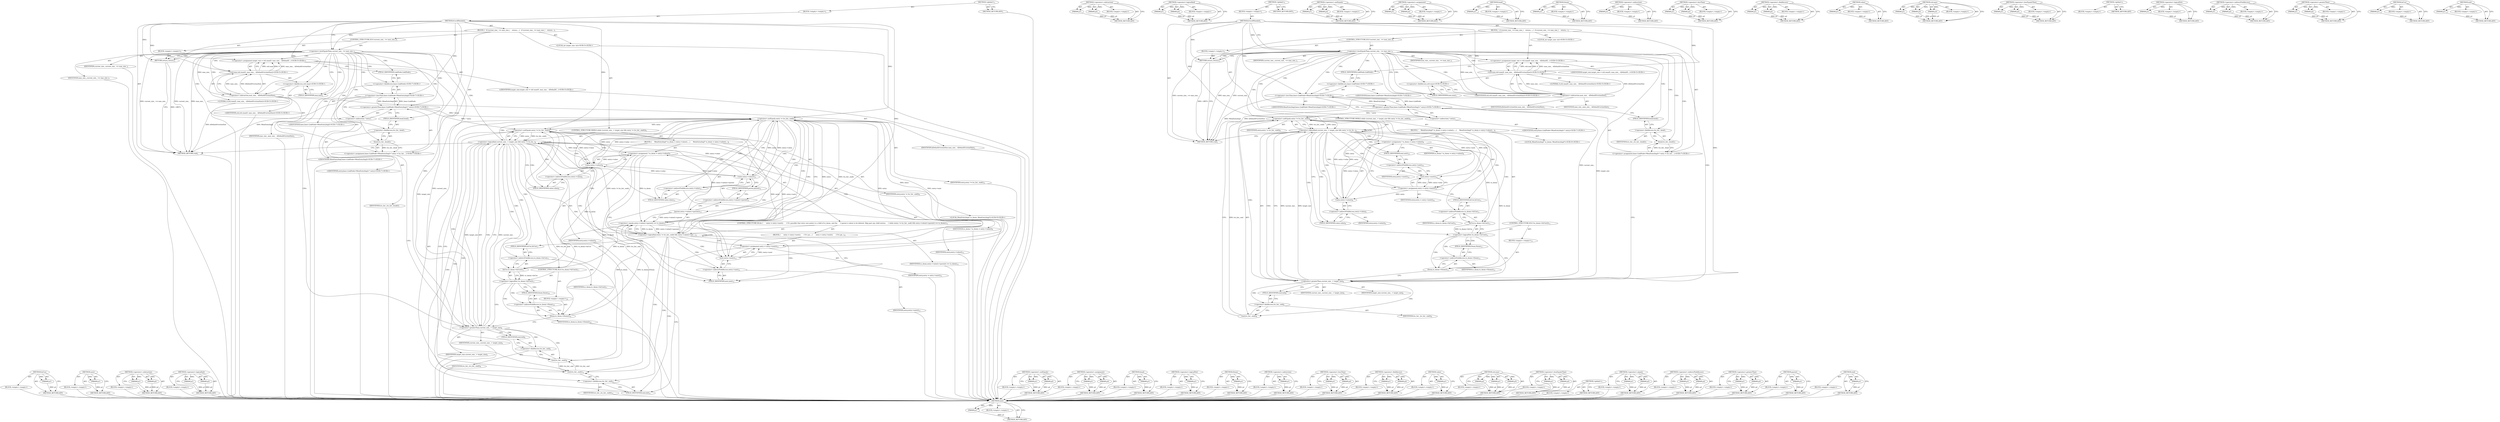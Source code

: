 digraph "end" {
vulnerable_162 [label=<(METHOD,next)>];
vulnerable_163 [label=<(PARAM,p1)>];
vulnerable_164 [label=<(BLOCK,&lt;empty&gt;,&lt;empty&gt;)>];
vulnerable_165 [label=<(METHOD_RETURN,ANY)>];
vulnerable_116 [label=<(METHOD,&lt;operator&gt;.subtraction)>];
vulnerable_117 [label=<(PARAM,p1)>];
vulnerable_118 [label=<(PARAM,p2)>];
vulnerable_119 [label=<(BLOCK,&lt;empty&gt;,&lt;empty&gt;)>];
vulnerable_120 [label=<(METHOD_RETURN,ANY)>];
vulnerable_139 [label=<(METHOD,&lt;operator&gt;.logicalAnd)>];
vulnerable_140 [label=<(PARAM,p1)>];
vulnerable_141 [label=<(PARAM,p2)>];
vulnerable_142 [label=<(BLOCK,&lt;empty&gt;,&lt;empty&gt;)>];
vulnerable_143 [label=<(METHOD_RETURN,ANY)>];
vulnerable_6 [label=<(METHOD,&lt;global&gt;)<SUB>1</SUB>>];
vulnerable_7 [label=<(BLOCK,&lt;empty&gt;,&lt;empty&gt;)<SUB>1</SUB>>];
vulnerable_8 [label=<(METHOD,EvictIfNeeded)<SUB>1</SUB>>];
vulnerable_9 [label=<(BLOCK,{
  if (current_size_ &lt;= max_size_)
    return;...,{
  if (current_size_ &lt;= max_size_)
    return;...)<SUB>1</SUB>>];
vulnerable_10 [label=<(CONTROL_STRUCTURE,IF,if (current_size_ &lt;= max_size_))<SUB>2</SUB>>];
vulnerable_11 [label=<(&lt;operator&gt;.lessEqualsThan,current_size_ &lt;= max_size_)<SUB>2</SUB>>];
vulnerable_12 [label=<(IDENTIFIER,current_size_,current_size_ &lt;= max_size_)<SUB>2</SUB>>];
vulnerable_13 [label=<(IDENTIFIER,max_size_,current_size_ &lt;= max_size_)<SUB>2</SUB>>];
vulnerable_14 [label=<(BLOCK,&lt;empty&gt;,&lt;empty&gt;)<SUB>3</SUB>>];
vulnerable_15 [label=<(RETURN,return;,return;)<SUB>3</SUB>>];
vulnerable_16 [label="<(LOCAL,int target_size: int)<SUB>5</SUB>>"];
vulnerable_17 [label="<(&lt;operator&gt;.assignment,target_size = std::max(0, max_size_ - kDefaultE...)<SUB>5</SUB>>"];
vulnerable_18 [label="<(IDENTIFIER,target_size,target_size = std::max(0, max_size_ - kDefaultE...)<SUB>5</SUB>>"];
vulnerable_19 [label="<(std.max,std::max(0, max_size_ - kDefaultEvictionSize))<SUB>5</SUB>>"];
vulnerable_20 [label="<(&lt;operator&gt;.fieldAccess,std::max)<SUB>5</SUB>>"];
vulnerable_21 [label="<(IDENTIFIER,std,std::max(0, max_size_ - kDefaultEvictionSize))<SUB>5</SUB>>"];
vulnerable_22 [label=<(FIELD_IDENTIFIER,max,max)<SUB>5</SUB>>];
vulnerable_23 [label="<(LITERAL,0,std::max(0, max_size_ - kDefaultEvictionSize))<SUB>5</SUB>>"];
vulnerable_24 [label=<(&lt;operator&gt;.subtraction,max_size_ - kDefaultEvictionSize)<SUB>5</SUB>>];
vulnerable_25 [label=<(IDENTIFIER,max_size_,max_size_ - kDefaultEvictionSize)<SUB>5</SUB>>];
vulnerable_26 [label=<(IDENTIFIER,kDefaultEvictionSize,max_size_ - kDefaultEvictionSize)<SUB>5</SUB>>];
vulnerable_27 [label="<(&lt;operator&gt;.assignment,base::LinkNode&lt;MemEntryImpl&gt;* entry = lru_list_...)<SUB>7</SUB>>"];
vulnerable_28 [label="<(&lt;operator&gt;.greaterThan,base::LinkNode&lt;MemEntryImpl&gt;* entry)<SUB>7</SUB>>"];
vulnerable_29 [label="<(&lt;operator&gt;.lessThan,base::LinkNode&lt;MemEntryImpl)<SUB>7</SUB>>"];
vulnerable_30 [label="<(&lt;operator&gt;.fieldAccess,base::LinkNode)<SUB>7</SUB>>"];
vulnerable_31 [label="<(IDENTIFIER,base,base::LinkNode&lt;MemEntryImpl)<SUB>7</SUB>>"];
vulnerable_32 [label=<(FIELD_IDENTIFIER,LinkNode,LinkNode)<SUB>7</SUB>>];
vulnerable_33 [label="<(IDENTIFIER,MemEntryImpl,base::LinkNode&lt;MemEntryImpl)<SUB>7</SUB>>"];
vulnerable_34 [label=<(&lt;operator&gt;.indirection,* entry)<SUB>7</SUB>>];
vulnerable_35 [label="<(IDENTIFIER,entry,base::LinkNode&lt;MemEntryImpl&gt;* entry)<SUB>7</SUB>>"];
vulnerable_36 [label=<(head,lru_list_.head())<SUB>7</SUB>>];
vulnerable_37 [label=<(&lt;operator&gt;.fieldAccess,lru_list_.head)<SUB>7</SUB>>];
vulnerable_38 [label=<(IDENTIFIER,lru_list_,lru_list_.head())<SUB>7</SUB>>];
vulnerable_39 [label=<(FIELD_IDENTIFIER,head,head)<SUB>7</SUB>>];
vulnerable_40 [label=<(CONTROL_STRUCTURE,WHILE,while (current_size_ &gt; target_size &amp;&amp; entry != lru_list_.end()))<SUB>8</SUB>>];
vulnerable_41 [label=<(&lt;operator&gt;.logicalAnd,current_size_ &gt; target_size &amp;&amp; entry != lru_lis...)<SUB>8</SUB>>];
vulnerable_42 [label=<(&lt;operator&gt;.greaterThan,current_size_ &gt; target_size)<SUB>8</SUB>>];
vulnerable_43 [label=<(IDENTIFIER,current_size_,current_size_ &gt; target_size)<SUB>8</SUB>>];
vulnerable_44 [label=<(IDENTIFIER,target_size,current_size_ &gt; target_size)<SUB>8</SUB>>];
vulnerable_45 [label=<(&lt;operator&gt;.notEquals,entry != lru_list_.end())<SUB>8</SUB>>];
vulnerable_46 [label=<(IDENTIFIER,entry,entry != lru_list_.end())<SUB>8</SUB>>];
vulnerable_47 [label=<(end,lru_list_.end())<SUB>8</SUB>>];
vulnerable_48 [label=<(&lt;operator&gt;.fieldAccess,lru_list_.end)<SUB>8</SUB>>];
vulnerable_49 [label=<(IDENTIFIER,lru_list_,lru_list_.end())<SUB>8</SUB>>];
vulnerable_50 [label=<(FIELD_IDENTIFIER,end,end)<SUB>8</SUB>>];
vulnerable_51 [label=<(BLOCK,{
     MemEntryImpl* to_doom = entry-&gt;value();
...,{
     MemEntryImpl* to_doom = entry-&gt;value();
...)<SUB>8</SUB>>];
vulnerable_52 [label="<(LOCAL,MemEntryImpl* to_doom: MemEntryImpl*)<SUB>9</SUB>>"];
vulnerable_53 [label=<(&lt;operator&gt;.assignment,* to_doom = entry-&gt;value())<SUB>9</SUB>>];
vulnerable_54 [label=<(IDENTIFIER,to_doom,* to_doom = entry-&gt;value())<SUB>9</SUB>>];
vulnerable_55 [label=<(value,entry-&gt;value())<SUB>9</SUB>>];
vulnerable_56 [label=<(&lt;operator&gt;.indirectFieldAccess,entry-&gt;value)<SUB>9</SUB>>];
vulnerable_57 [label=<(IDENTIFIER,entry,entry-&gt;value())<SUB>9</SUB>>];
vulnerable_58 [label=<(FIELD_IDENTIFIER,value,value)<SUB>9</SUB>>];
vulnerable_59 [label=<(&lt;operator&gt;.assignment,entry = entry-&gt;next())<SUB>10</SUB>>];
vulnerable_60 [label=<(IDENTIFIER,entry,entry = entry-&gt;next())<SUB>10</SUB>>];
vulnerable_61 [label=<(next,entry-&gt;next())<SUB>10</SUB>>];
vulnerable_62 [label=<(&lt;operator&gt;.indirectFieldAccess,entry-&gt;next)<SUB>10</SUB>>];
vulnerable_63 [label=<(IDENTIFIER,entry,entry-&gt;next())<SUB>10</SUB>>];
vulnerable_64 [label=<(FIELD_IDENTIFIER,next,next)<SUB>10</SUB>>];
vulnerable_65 [label=<(CONTROL_STRUCTURE,IF,if (!to_doom-&gt;InUse()))<SUB>11</SUB>>];
vulnerable_66 [label=<(&lt;operator&gt;.logicalNot,!to_doom-&gt;InUse())<SUB>11</SUB>>];
vulnerable_67 [label=<(InUse,to_doom-&gt;InUse())<SUB>11</SUB>>];
vulnerable_68 [label=<(&lt;operator&gt;.indirectFieldAccess,to_doom-&gt;InUse)<SUB>11</SUB>>];
vulnerable_69 [label=<(IDENTIFIER,to_doom,to_doom-&gt;InUse())<SUB>11</SUB>>];
vulnerable_70 [label=<(FIELD_IDENTIFIER,InUse,InUse)<SUB>11</SUB>>];
vulnerable_71 [label=<(BLOCK,&lt;empty&gt;,&lt;empty&gt;)<SUB>12</SUB>>];
vulnerable_72 [label=<(Doom,to_doom-&gt;Doom())<SUB>12</SUB>>];
vulnerable_73 [label=<(&lt;operator&gt;.indirectFieldAccess,to_doom-&gt;Doom)<SUB>12</SUB>>];
vulnerable_74 [label=<(IDENTIFIER,to_doom,to_doom-&gt;Doom())<SUB>12</SUB>>];
vulnerable_75 [label=<(FIELD_IDENTIFIER,Doom,Doom)<SUB>12</SUB>>];
vulnerable_76 [label=<(METHOD_RETURN,void)<SUB>1</SUB>>];
vulnerable_78 [label=<(METHOD_RETURN,ANY)<SUB>1</SUB>>];
vulnerable_144 [label=<(METHOD,&lt;operator&gt;.notEquals)>];
vulnerable_145 [label=<(PARAM,p1)>];
vulnerable_146 [label=<(PARAM,p2)>];
vulnerable_147 [label=<(BLOCK,&lt;empty&gt;,&lt;empty&gt;)>];
vulnerable_148 [label=<(METHOD_RETURN,ANY)>];
vulnerable_100 [label=<(METHOD,&lt;operator&gt;.assignment)>];
vulnerable_101 [label=<(PARAM,p1)>];
vulnerable_102 [label=<(PARAM,p2)>];
vulnerable_103 [label=<(BLOCK,&lt;empty&gt;,&lt;empty&gt;)>];
vulnerable_104 [label=<(METHOD_RETURN,ANY)>];
vulnerable_135 [label=<(METHOD,head)>];
vulnerable_136 [label=<(PARAM,p1)>];
vulnerable_137 [label=<(BLOCK,&lt;empty&gt;,&lt;empty&gt;)>];
vulnerable_138 [label=<(METHOD_RETURN,ANY)>];
vulnerable_174 [label=<(METHOD,Doom)>];
vulnerable_175 [label=<(PARAM,p1)>];
vulnerable_176 [label=<(BLOCK,&lt;empty&gt;,&lt;empty&gt;)>];
vulnerable_177 [label=<(METHOD_RETURN,ANY)>];
vulnerable_131 [label=<(METHOD,&lt;operator&gt;.indirection)>];
vulnerable_132 [label=<(PARAM,p1)>];
vulnerable_133 [label=<(BLOCK,&lt;empty&gt;,&lt;empty&gt;)>];
vulnerable_134 [label=<(METHOD_RETURN,ANY)>];
vulnerable_126 [label=<(METHOD,&lt;operator&gt;.lessThan)>];
vulnerable_127 [label=<(PARAM,p1)>];
vulnerable_128 [label=<(PARAM,p2)>];
vulnerable_129 [label=<(BLOCK,&lt;empty&gt;,&lt;empty&gt;)>];
vulnerable_130 [label=<(METHOD_RETURN,ANY)>];
vulnerable_111 [label=<(METHOD,&lt;operator&gt;.fieldAccess)>];
vulnerable_112 [label=<(PARAM,p1)>];
vulnerable_113 [label=<(PARAM,p2)>];
vulnerable_114 [label=<(BLOCK,&lt;empty&gt;,&lt;empty&gt;)>];
vulnerable_115 [label=<(METHOD_RETURN,ANY)>];
vulnerable_153 [label=<(METHOD,value)>];
vulnerable_154 [label=<(PARAM,p1)>];
vulnerable_155 [label=<(BLOCK,&lt;empty&gt;,&lt;empty&gt;)>];
vulnerable_156 [label=<(METHOD_RETURN,ANY)>];
vulnerable_105 [label=<(METHOD,std.max)>];
vulnerable_106 [label=<(PARAM,p1)>];
vulnerable_107 [label=<(PARAM,p2)>];
vulnerable_108 [label=<(PARAM,p3)>];
vulnerable_109 [label=<(BLOCK,&lt;empty&gt;,&lt;empty&gt;)>];
vulnerable_110 [label=<(METHOD_RETURN,ANY)>];
vulnerable_95 [label=<(METHOD,&lt;operator&gt;.lessEqualsThan)>];
vulnerable_96 [label=<(PARAM,p1)>];
vulnerable_97 [label=<(PARAM,p2)>];
vulnerable_98 [label=<(BLOCK,&lt;empty&gt;,&lt;empty&gt;)>];
vulnerable_99 [label=<(METHOD_RETURN,ANY)>];
vulnerable_89 [label=<(METHOD,&lt;global&gt;)<SUB>1</SUB>>];
vulnerable_90 [label=<(BLOCK,&lt;empty&gt;,&lt;empty&gt;)>];
vulnerable_91 [label=<(METHOD_RETURN,ANY)>];
vulnerable_166 [label=<(METHOD,&lt;operator&gt;.logicalNot)>];
vulnerable_167 [label=<(PARAM,p1)>];
vulnerable_168 [label=<(BLOCK,&lt;empty&gt;,&lt;empty&gt;)>];
vulnerable_169 [label=<(METHOD_RETURN,ANY)>];
vulnerable_157 [label=<(METHOD,&lt;operator&gt;.indirectFieldAccess)>];
vulnerable_158 [label=<(PARAM,p1)>];
vulnerable_159 [label=<(PARAM,p2)>];
vulnerable_160 [label=<(BLOCK,&lt;empty&gt;,&lt;empty&gt;)>];
vulnerable_161 [label=<(METHOD_RETURN,ANY)>];
vulnerable_121 [label=<(METHOD,&lt;operator&gt;.greaterThan)>];
vulnerable_122 [label=<(PARAM,p1)>];
vulnerable_123 [label=<(PARAM,p2)>];
vulnerable_124 [label=<(BLOCK,&lt;empty&gt;,&lt;empty&gt;)>];
vulnerable_125 [label=<(METHOD_RETURN,ANY)>];
vulnerable_170 [label=<(METHOD,InUse)>];
vulnerable_171 [label=<(PARAM,p1)>];
vulnerable_172 [label=<(BLOCK,&lt;empty&gt;,&lt;empty&gt;)>];
vulnerable_173 [label=<(METHOD_RETURN,ANY)>];
vulnerable_149 [label=<(METHOD,end)>];
vulnerable_150 [label=<(PARAM,p1)>];
vulnerable_151 [label=<(BLOCK,&lt;empty&gt;,&lt;empty&gt;)>];
vulnerable_152 [label=<(METHOD_RETURN,ANY)>];
fixed_197 [label=<(METHOD,InUse)>];
fixed_198 [label=<(PARAM,p1)>];
fixed_199 [label=<(BLOCK,&lt;empty&gt;,&lt;empty&gt;)>];
fixed_200 [label=<(METHOD_RETURN,ANY)>];
fixed_180 [label=<(METHOD,next)>];
fixed_181 [label=<(PARAM,p1)>];
fixed_182 [label=<(BLOCK,&lt;empty&gt;,&lt;empty&gt;)>];
fixed_183 [label=<(METHOD_RETURN,ANY)>];
fixed_134 [label=<(METHOD,&lt;operator&gt;.subtraction)>];
fixed_135 [label=<(PARAM,p1)>];
fixed_136 [label=<(PARAM,p2)>];
fixed_137 [label=<(BLOCK,&lt;empty&gt;,&lt;empty&gt;)>];
fixed_138 [label=<(METHOD_RETURN,ANY)>];
fixed_157 [label=<(METHOD,&lt;operator&gt;.logicalAnd)>];
fixed_158 [label=<(PARAM,p1)>];
fixed_159 [label=<(PARAM,p2)>];
fixed_160 [label=<(BLOCK,&lt;empty&gt;,&lt;empty&gt;)>];
fixed_161 [label=<(METHOD_RETURN,ANY)>];
fixed_6 [label=<(METHOD,&lt;global&gt;)<SUB>1</SUB>>];
fixed_7 [label=<(BLOCK,&lt;empty&gt;,&lt;empty&gt;)<SUB>1</SUB>>];
fixed_8 [label=<(METHOD,EvictIfNeeded)<SUB>1</SUB>>];
fixed_9 [label=<(BLOCK,{
  if (current_size_ &lt;= max_size_)
    return;...,{
  if (current_size_ &lt;= max_size_)
    return;...)<SUB>1</SUB>>];
fixed_10 [label=<(CONTROL_STRUCTURE,IF,if (current_size_ &lt;= max_size_))<SUB>2</SUB>>];
fixed_11 [label=<(&lt;operator&gt;.lessEqualsThan,current_size_ &lt;= max_size_)<SUB>2</SUB>>];
fixed_12 [label=<(IDENTIFIER,current_size_,current_size_ &lt;= max_size_)<SUB>2</SUB>>];
fixed_13 [label=<(IDENTIFIER,max_size_,current_size_ &lt;= max_size_)<SUB>2</SUB>>];
fixed_14 [label=<(BLOCK,&lt;empty&gt;,&lt;empty&gt;)<SUB>3</SUB>>];
fixed_15 [label=<(RETURN,return;,return;)<SUB>3</SUB>>];
fixed_16 [label="<(LOCAL,int target_size: int)<SUB>5</SUB>>"];
fixed_17 [label="<(&lt;operator&gt;.assignment,target_size = std::max(0, max_size_ - kDefaultE...)<SUB>5</SUB>>"];
fixed_18 [label="<(IDENTIFIER,target_size,target_size = std::max(0, max_size_ - kDefaultE...)<SUB>5</SUB>>"];
fixed_19 [label="<(std.max,std::max(0, max_size_ - kDefaultEvictionSize))<SUB>5</SUB>>"];
fixed_20 [label="<(&lt;operator&gt;.fieldAccess,std::max)<SUB>5</SUB>>"];
fixed_21 [label="<(IDENTIFIER,std,std::max(0, max_size_ - kDefaultEvictionSize))<SUB>5</SUB>>"];
fixed_22 [label=<(FIELD_IDENTIFIER,max,max)<SUB>5</SUB>>];
fixed_23 [label="<(LITERAL,0,std::max(0, max_size_ - kDefaultEvictionSize))<SUB>5</SUB>>"];
fixed_24 [label=<(&lt;operator&gt;.subtraction,max_size_ - kDefaultEvictionSize)<SUB>5</SUB>>];
fixed_25 [label=<(IDENTIFIER,max_size_,max_size_ - kDefaultEvictionSize)<SUB>5</SUB>>];
fixed_26 [label=<(IDENTIFIER,kDefaultEvictionSize,max_size_ - kDefaultEvictionSize)<SUB>5</SUB>>];
fixed_27 [label="<(&lt;operator&gt;.assignment,base::LinkNode&lt;MemEntryImpl&gt;* entry = lru_list_...)<SUB>7</SUB>>"];
fixed_28 [label="<(&lt;operator&gt;.greaterThan,base::LinkNode&lt;MemEntryImpl&gt;* entry)<SUB>7</SUB>>"];
fixed_29 [label="<(&lt;operator&gt;.lessThan,base::LinkNode&lt;MemEntryImpl)<SUB>7</SUB>>"];
fixed_30 [label="<(&lt;operator&gt;.fieldAccess,base::LinkNode)<SUB>7</SUB>>"];
fixed_31 [label="<(IDENTIFIER,base,base::LinkNode&lt;MemEntryImpl)<SUB>7</SUB>>"];
fixed_32 [label=<(FIELD_IDENTIFIER,LinkNode,LinkNode)<SUB>7</SUB>>];
fixed_33 [label="<(IDENTIFIER,MemEntryImpl,base::LinkNode&lt;MemEntryImpl)<SUB>7</SUB>>"];
fixed_34 [label=<(&lt;operator&gt;.indirection,* entry)<SUB>7</SUB>>];
fixed_35 [label="<(IDENTIFIER,entry,base::LinkNode&lt;MemEntryImpl&gt;* entry)<SUB>7</SUB>>"];
fixed_36 [label=<(head,lru_list_.head())<SUB>7</SUB>>];
fixed_37 [label=<(&lt;operator&gt;.fieldAccess,lru_list_.head)<SUB>7</SUB>>];
fixed_38 [label=<(IDENTIFIER,lru_list_,lru_list_.head())<SUB>7</SUB>>];
fixed_39 [label=<(FIELD_IDENTIFIER,head,head)<SUB>7</SUB>>];
fixed_40 [label=<(CONTROL_STRUCTURE,WHILE,while (current_size_ &gt; target_size &amp;&amp; entry != lru_list_.end()))<SUB>8</SUB>>];
fixed_41 [label=<(&lt;operator&gt;.logicalAnd,current_size_ &gt; target_size &amp;&amp; entry != lru_lis...)<SUB>8</SUB>>];
fixed_42 [label=<(&lt;operator&gt;.greaterThan,current_size_ &gt; target_size)<SUB>8</SUB>>];
fixed_43 [label=<(IDENTIFIER,current_size_,current_size_ &gt; target_size)<SUB>8</SUB>>];
fixed_44 [label=<(IDENTIFIER,target_size,current_size_ &gt; target_size)<SUB>8</SUB>>];
fixed_45 [label=<(&lt;operator&gt;.notEquals,entry != lru_list_.end())<SUB>8</SUB>>];
fixed_46 [label=<(IDENTIFIER,entry,entry != lru_list_.end())<SUB>8</SUB>>];
fixed_47 [label=<(end,lru_list_.end())<SUB>8</SUB>>];
fixed_48 [label=<(&lt;operator&gt;.fieldAccess,lru_list_.end)<SUB>8</SUB>>];
fixed_49 [label=<(IDENTIFIER,lru_list_,lru_list_.end())<SUB>8</SUB>>];
fixed_50 [label=<(FIELD_IDENTIFIER,end,end)<SUB>8</SUB>>];
fixed_51 [label=<(BLOCK,{
     MemEntryImpl* to_doom = entry-&gt;value();
...,{
     MemEntryImpl* to_doom = entry-&gt;value();
...)<SUB>8</SUB>>];
fixed_52 [label="<(LOCAL,MemEntryImpl* to_doom: MemEntryImpl*)<SUB>9</SUB>>"];
fixed_53 [label=<(&lt;operator&gt;.assignment,* to_doom = entry-&gt;value())<SUB>9</SUB>>];
fixed_54 [label=<(IDENTIFIER,to_doom,* to_doom = entry-&gt;value())<SUB>9</SUB>>];
fixed_55 [label=<(value,entry-&gt;value())<SUB>9</SUB>>];
fixed_56 [label=<(&lt;operator&gt;.indirectFieldAccess,entry-&gt;value)<SUB>9</SUB>>];
fixed_57 [label=<(IDENTIFIER,entry,entry-&gt;value())<SUB>9</SUB>>];
fixed_58 [label=<(FIELD_IDENTIFIER,value,value)<SUB>9</SUB>>];
fixed_59 [label=<(CONTROL_STRUCTURE,DO,do {
      entry = entry-&gt;next();
      // It's possible that entry now points to a child of to_doom, and the
      // parent is about to be deleted. Skip past any child entries.
    } while (entry != lru_list_.end() &amp;&amp; entry-&gt;value()-&gt;parent() == to_doom);)<SUB>11</SUB>>];
fixed_60 [label=<(BLOCK,{
      entry = entry-&gt;next();
      // It's po...,{
      entry = entry-&gt;next();
      // It's po...)<SUB>11</SUB>>];
fixed_61 [label=<(&lt;operator&gt;.assignment,entry = entry-&gt;next())<SUB>12</SUB>>];
fixed_62 [label=<(IDENTIFIER,entry,entry = entry-&gt;next())<SUB>12</SUB>>];
fixed_63 [label=<(next,entry-&gt;next())<SUB>12</SUB>>];
fixed_64 [label=<(&lt;operator&gt;.indirectFieldAccess,entry-&gt;next)<SUB>12</SUB>>];
fixed_65 [label=<(IDENTIFIER,entry,entry-&gt;next())<SUB>12</SUB>>];
fixed_66 [label=<(FIELD_IDENTIFIER,next,next)<SUB>12</SUB>>];
fixed_67 [label=<(&lt;operator&gt;.logicalAnd,entry != lru_list_.end() &amp;&amp; entry-&gt;value()-&gt;par...)<SUB>15</SUB>>];
fixed_68 [label=<(&lt;operator&gt;.notEquals,entry != lru_list_.end())<SUB>15</SUB>>];
fixed_69 [label=<(IDENTIFIER,entry,entry != lru_list_.end())<SUB>15</SUB>>];
fixed_70 [label=<(end,lru_list_.end())<SUB>15</SUB>>];
fixed_71 [label=<(&lt;operator&gt;.fieldAccess,lru_list_.end)<SUB>15</SUB>>];
fixed_72 [label=<(IDENTIFIER,lru_list_,lru_list_.end())<SUB>15</SUB>>];
fixed_73 [label=<(FIELD_IDENTIFIER,end,end)<SUB>15</SUB>>];
fixed_74 [label=<(&lt;operator&gt;.equals,entry-&gt;value()-&gt;parent() == to_doom)<SUB>15</SUB>>];
fixed_75 [label=<(parent,entry-&gt;value()-&gt;parent())<SUB>15</SUB>>];
fixed_76 [label=<(&lt;operator&gt;.indirectFieldAccess,entry-&gt;value()-&gt;parent)<SUB>15</SUB>>];
fixed_77 [label=<(value,entry-&gt;value())<SUB>15</SUB>>];
fixed_78 [label=<(&lt;operator&gt;.indirectFieldAccess,entry-&gt;value)<SUB>15</SUB>>];
fixed_79 [label=<(IDENTIFIER,entry,entry-&gt;value())<SUB>15</SUB>>];
fixed_80 [label=<(FIELD_IDENTIFIER,value,value)<SUB>15</SUB>>];
fixed_81 [label=<(FIELD_IDENTIFIER,parent,parent)<SUB>15</SUB>>];
fixed_82 [label=<(IDENTIFIER,to_doom,entry-&gt;value()-&gt;parent() == to_doom)<SUB>15</SUB>>];
fixed_83 [label=<(CONTROL_STRUCTURE,IF,if (!to_doom-&gt;InUse()))<SUB>17</SUB>>];
fixed_84 [label=<(&lt;operator&gt;.logicalNot,!to_doom-&gt;InUse())<SUB>17</SUB>>];
fixed_85 [label=<(InUse,to_doom-&gt;InUse())<SUB>17</SUB>>];
fixed_86 [label=<(&lt;operator&gt;.indirectFieldAccess,to_doom-&gt;InUse)<SUB>17</SUB>>];
fixed_87 [label=<(IDENTIFIER,to_doom,to_doom-&gt;InUse())<SUB>17</SUB>>];
fixed_88 [label=<(FIELD_IDENTIFIER,InUse,InUse)<SUB>17</SUB>>];
fixed_89 [label=<(BLOCK,&lt;empty&gt;,&lt;empty&gt;)<SUB>18</SUB>>];
fixed_90 [label=<(Doom,to_doom-&gt;Doom())<SUB>18</SUB>>];
fixed_91 [label=<(&lt;operator&gt;.indirectFieldAccess,to_doom-&gt;Doom)<SUB>18</SUB>>];
fixed_92 [label=<(IDENTIFIER,to_doom,to_doom-&gt;Doom())<SUB>18</SUB>>];
fixed_93 [label=<(FIELD_IDENTIFIER,Doom,Doom)<SUB>18</SUB>>];
fixed_94 [label=<(METHOD_RETURN,void)<SUB>1</SUB>>];
fixed_96 [label=<(METHOD_RETURN,ANY)<SUB>1</SUB>>];
fixed_162 [label=<(METHOD,&lt;operator&gt;.notEquals)>];
fixed_163 [label=<(PARAM,p1)>];
fixed_164 [label=<(PARAM,p2)>];
fixed_165 [label=<(BLOCK,&lt;empty&gt;,&lt;empty&gt;)>];
fixed_166 [label=<(METHOD_RETURN,ANY)>];
fixed_118 [label=<(METHOD,&lt;operator&gt;.assignment)>];
fixed_119 [label=<(PARAM,p1)>];
fixed_120 [label=<(PARAM,p2)>];
fixed_121 [label=<(BLOCK,&lt;empty&gt;,&lt;empty&gt;)>];
fixed_122 [label=<(METHOD_RETURN,ANY)>];
fixed_153 [label=<(METHOD,head)>];
fixed_154 [label=<(PARAM,p1)>];
fixed_155 [label=<(BLOCK,&lt;empty&gt;,&lt;empty&gt;)>];
fixed_156 [label=<(METHOD_RETURN,ANY)>];
fixed_193 [label=<(METHOD,&lt;operator&gt;.logicalNot)>];
fixed_194 [label=<(PARAM,p1)>];
fixed_195 [label=<(BLOCK,&lt;empty&gt;,&lt;empty&gt;)>];
fixed_196 [label=<(METHOD_RETURN,ANY)>];
fixed_201 [label=<(METHOD,Doom)>];
fixed_202 [label=<(PARAM,p1)>];
fixed_203 [label=<(BLOCK,&lt;empty&gt;,&lt;empty&gt;)>];
fixed_204 [label=<(METHOD_RETURN,ANY)>];
fixed_149 [label=<(METHOD,&lt;operator&gt;.indirection)>];
fixed_150 [label=<(PARAM,p1)>];
fixed_151 [label=<(BLOCK,&lt;empty&gt;,&lt;empty&gt;)>];
fixed_152 [label=<(METHOD_RETURN,ANY)>];
fixed_144 [label=<(METHOD,&lt;operator&gt;.lessThan)>];
fixed_145 [label=<(PARAM,p1)>];
fixed_146 [label=<(PARAM,p2)>];
fixed_147 [label=<(BLOCK,&lt;empty&gt;,&lt;empty&gt;)>];
fixed_148 [label=<(METHOD_RETURN,ANY)>];
fixed_129 [label=<(METHOD,&lt;operator&gt;.fieldAccess)>];
fixed_130 [label=<(PARAM,p1)>];
fixed_131 [label=<(PARAM,p2)>];
fixed_132 [label=<(BLOCK,&lt;empty&gt;,&lt;empty&gt;)>];
fixed_133 [label=<(METHOD_RETURN,ANY)>];
fixed_171 [label=<(METHOD,value)>];
fixed_172 [label=<(PARAM,p1)>];
fixed_173 [label=<(BLOCK,&lt;empty&gt;,&lt;empty&gt;)>];
fixed_174 [label=<(METHOD_RETURN,ANY)>];
fixed_123 [label=<(METHOD,std.max)>];
fixed_124 [label=<(PARAM,p1)>];
fixed_125 [label=<(PARAM,p2)>];
fixed_126 [label=<(PARAM,p3)>];
fixed_127 [label=<(BLOCK,&lt;empty&gt;,&lt;empty&gt;)>];
fixed_128 [label=<(METHOD_RETURN,ANY)>];
fixed_113 [label=<(METHOD,&lt;operator&gt;.lessEqualsThan)>];
fixed_114 [label=<(PARAM,p1)>];
fixed_115 [label=<(PARAM,p2)>];
fixed_116 [label=<(BLOCK,&lt;empty&gt;,&lt;empty&gt;)>];
fixed_117 [label=<(METHOD_RETURN,ANY)>];
fixed_107 [label=<(METHOD,&lt;global&gt;)<SUB>1</SUB>>];
fixed_108 [label=<(BLOCK,&lt;empty&gt;,&lt;empty&gt;)>];
fixed_109 [label=<(METHOD_RETURN,ANY)>];
fixed_184 [label=<(METHOD,&lt;operator&gt;.equals)>];
fixed_185 [label=<(PARAM,p1)>];
fixed_186 [label=<(PARAM,p2)>];
fixed_187 [label=<(BLOCK,&lt;empty&gt;,&lt;empty&gt;)>];
fixed_188 [label=<(METHOD_RETURN,ANY)>];
fixed_175 [label=<(METHOD,&lt;operator&gt;.indirectFieldAccess)>];
fixed_176 [label=<(PARAM,p1)>];
fixed_177 [label=<(PARAM,p2)>];
fixed_178 [label=<(BLOCK,&lt;empty&gt;,&lt;empty&gt;)>];
fixed_179 [label=<(METHOD_RETURN,ANY)>];
fixed_139 [label=<(METHOD,&lt;operator&gt;.greaterThan)>];
fixed_140 [label=<(PARAM,p1)>];
fixed_141 [label=<(PARAM,p2)>];
fixed_142 [label=<(BLOCK,&lt;empty&gt;,&lt;empty&gt;)>];
fixed_143 [label=<(METHOD_RETURN,ANY)>];
fixed_189 [label=<(METHOD,parent)>];
fixed_190 [label=<(PARAM,p1)>];
fixed_191 [label=<(BLOCK,&lt;empty&gt;,&lt;empty&gt;)>];
fixed_192 [label=<(METHOD_RETURN,ANY)>];
fixed_167 [label=<(METHOD,end)>];
fixed_168 [label=<(PARAM,p1)>];
fixed_169 [label=<(BLOCK,&lt;empty&gt;,&lt;empty&gt;)>];
fixed_170 [label=<(METHOD_RETURN,ANY)>];
vulnerable_162 -> vulnerable_163  [key=0, label="AST: "];
vulnerable_162 -> vulnerable_163  [key=1, label="DDG: "];
vulnerable_162 -> vulnerable_164  [key=0, label="AST: "];
vulnerable_162 -> vulnerable_165  [key=0, label="AST: "];
vulnerable_162 -> vulnerable_165  [key=1, label="CFG: "];
vulnerable_163 -> vulnerable_165  [key=0, label="DDG: p1"];
vulnerable_116 -> vulnerable_117  [key=0, label="AST: "];
vulnerable_116 -> vulnerable_117  [key=1, label="DDG: "];
vulnerable_116 -> vulnerable_119  [key=0, label="AST: "];
vulnerable_116 -> vulnerable_118  [key=0, label="AST: "];
vulnerable_116 -> vulnerable_118  [key=1, label="DDG: "];
vulnerable_116 -> vulnerable_120  [key=0, label="AST: "];
vulnerable_116 -> vulnerable_120  [key=1, label="CFG: "];
vulnerable_117 -> vulnerable_120  [key=0, label="DDG: p1"];
vulnerable_118 -> vulnerable_120  [key=0, label="DDG: p2"];
vulnerable_139 -> vulnerable_140  [key=0, label="AST: "];
vulnerable_139 -> vulnerable_140  [key=1, label="DDG: "];
vulnerable_139 -> vulnerable_142  [key=0, label="AST: "];
vulnerable_139 -> vulnerable_141  [key=0, label="AST: "];
vulnerable_139 -> vulnerable_141  [key=1, label="DDG: "];
vulnerable_139 -> vulnerable_143  [key=0, label="AST: "];
vulnerable_139 -> vulnerable_143  [key=1, label="CFG: "];
vulnerable_140 -> vulnerable_143  [key=0, label="DDG: p1"];
vulnerable_141 -> vulnerable_143  [key=0, label="DDG: p2"];
vulnerable_6 -> vulnerable_7  [key=0, label="AST: "];
vulnerable_6 -> vulnerable_78  [key=0, label="AST: "];
vulnerable_6 -> vulnerable_78  [key=1, label="CFG: "];
vulnerable_7 -> vulnerable_8  [key=0, label="AST: "];
vulnerable_8 -> vulnerable_9  [key=0, label="AST: "];
vulnerable_8 -> vulnerable_76  [key=0, label="AST: "];
vulnerable_8 -> vulnerable_11  [key=0, label="CFG: "];
vulnerable_8 -> vulnerable_11  [key=1, label="DDG: "];
vulnerable_8 -> vulnerable_15  [key=0, label="DDG: "];
vulnerable_8 -> vulnerable_19  [key=0, label="DDG: "];
vulnerable_8 -> vulnerable_24  [key=0, label="DDG: "];
vulnerable_8 -> vulnerable_29  [key=0, label="DDG: "];
vulnerable_8 -> vulnerable_42  [key=0, label="DDG: "];
vulnerable_8 -> vulnerable_45  [key=0, label="DDG: "];
vulnerable_9 -> vulnerable_10  [key=0, label="AST: "];
vulnerable_9 -> vulnerable_16  [key=0, label="AST: "];
vulnerable_9 -> vulnerable_17  [key=0, label="AST: "];
vulnerable_9 -> vulnerable_27  [key=0, label="AST: "];
vulnerable_9 -> vulnerable_40  [key=0, label="AST: "];
vulnerable_10 -> vulnerable_11  [key=0, label="AST: "];
vulnerable_10 -> vulnerable_14  [key=0, label="AST: "];
vulnerable_11 -> vulnerable_12  [key=0, label="AST: "];
vulnerable_11 -> vulnerable_13  [key=0, label="AST: "];
vulnerable_11 -> vulnerable_15  [key=0, label="CFG: "];
vulnerable_11 -> vulnerable_15  [key=1, label="CDG: "];
vulnerable_11 -> vulnerable_22  [key=0, label="CFG: "];
vulnerable_11 -> vulnerable_22  [key=1, label="CDG: "];
vulnerable_11 -> vulnerable_76  [key=0, label="DDG: current_size_"];
vulnerable_11 -> vulnerable_76  [key=1, label="DDG: max_size_"];
vulnerable_11 -> vulnerable_76  [key=2, label="DDG: current_size_ &lt;= max_size_"];
vulnerable_11 -> vulnerable_24  [key=0, label="DDG: max_size_"];
vulnerable_11 -> vulnerable_24  [key=1, label="CDG: "];
vulnerable_11 -> vulnerable_42  [key=0, label="DDG: current_size_"];
vulnerable_11 -> vulnerable_42  [key=1, label="CDG: "];
vulnerable_11 -> vulnerable_17  [key=0, label="CDG: "];
vulnerable_11 -> vulnerable_30  [key=0, label="CDG: "];
vulnerable_11 -> vulnerable_34  [key=0, label="CDG: "];
vulnerable_11 -> vulnerable_32  [key=0, label="CDG: "];
vulnerable_11 -> vulnerable_19  [key=0, label="CDG: "];
vulnerable_11 -> vulnerable_28  [key=0, label="CDG: "];
vulnerable_11 -> vulnerable_37  [key=0, label="CDG: "];
vulnerable_11 -> vulnerable_20  [key=0, label="CDG: "];
vulnerable_11 -> vulnerable_27  [key=0, label="CDG: "];
vulnerable_11 -> vulnerable_29  [key=0, label="CDG: "];
vulnerable_11 -> vulnerable_36  [key=0, label="CDG: "];
vulnerable_11 -> vulnerable_41  [key=0, label="CDG: "];
vulnerable_11 -> vulnerable_39  [key=0, label="CDG: "];
vulnerable_14 -> vulnerable_15  [key=0, label="AST: "];
vulnerable_15 -> vulnerable_76  [key=0, label="CFG: "];
vulnerable_15 -> vulnerable_76  [key=1, label="DDG: &lt;RET&gt;"];
vulnerable_17 -> vulnerable_18  [key=0, label="AST: "];
vulnerable_17 -> vulnerable_19  [key=0, label="AST: "];
vulnerable_17 -> vulnerable_32  [key=0, label="CFG: "];
vulnerable_17 -> vulnerable_42  [key=0, label="DDG: target_size"];
vulnerable_19 -> vulnerable_20  [key=0, label="AST: "];
vulnerable_19 -> vulnerable_23  [key=0, label="AST: "];
vulnerable_19 -> vulnerable_24  [key=0, label="AST: "];
vulnerable_19 -> vulnerable_17  [key=0, label="CFG: "];
vulnerable_19 -> vulnerable_17  [key=1, label="DDG: std::max"];
vulnerable_19 -> vulnerable_17  [key=2, label="DDG: 0"];
vulnerable_19 -> vulnerable_17  [key=3, label="DDG: max_size_ - kDefaultEvictionSize"];
vulnerable_20 -> vulnerable_21  [key=0, label="AST: "];
vulnerable_20 -> vulnerable_22  [key=0, label="AST: "];
vulnerable_20 -> vulnerable_24  [key=0, label="CFG: "];
vulnerable_22 -> vulnerable_20  [key=0, label="CFG: "];
vulnerable_24 -> vulnerable_25  [key=0, label="AST: "];
vulnerable_24 -> vulnerable_26  [key=0, label="AST: "];
vulnerable_24 -> vulnerable_19  [key=0, label="CFG: "];
vulnerable_24 -> vulnerable_19  [key=1, label="DDG: max_size_"];
vulnerable_24 -> vulnerable_19  [key=2, label="DDG: kDefaultEvictionSize"];
vulnerable_24 -> vulnerable_76  [key=0, label="DDG: kDefaultEvictionSize"];
vulnerable_27 -> vulnerable_28  [key=0, label="AST: "];
vulnerable_27 -> vulnerable_36  [key=0, label="AST: "];
vulnerable_27 -> vulnerable_42  [key=0, label="CFG: "];
vulnerable_28 -> vulnerable_29  [key=0, label="AST: "];
vulnerable_28 -> vulnerable_34  [key=0, label="AST: "];
vulnerable_28 -> vulnerable_39  [key=0, label="CFG: "];
vulnerable_28 -> vulnerable_45  [key=0, label="DDG: * entry"];
vulnerable_29 -> vulnerable_30  [key=0, label="AST: "];
vulnerable_29 -> vulnerable_33  [key=0, label="AST: "];
vulnerable_29 -> vulnerable_34  [key=0, label="CFG: "];
vulnerable_29 -> vulnerable_76  [key=0, label="DDG: MemEntryImpl"];
vulnerable_29 -> vulnerable_28  [key=0, label="DDG: base::LinkNode"];
vulnerable_29 -> vulnerable_28  [key=1, label="DDG: MemEntryImpl"];
vulnerable_30 -> vulnerable_31  [key=0, label="AST: "];
vulnerable_30 -> vulnerable_32  [key=0, label="AST: "];
vulnerable_30 -> vulnerable_29  [key=0, label="CFG: "];
vulnerable_32 -> vulnerable_30  [key=0, label="CFG: "];
vulnerable_34 -> vulnerable_35  [key=0, label="AST: "];
vulnerable_34 -> vulnerable_28  [key=0, label="CFG: "];
vulnerable_36 -> vulnerable_37  [key=0, label="AST: "];
vulnerable_36 -> vulnerable_27  [key=0, label="CFG: "];
vulnerable_36 -> vulnerable_27  [key=1, label="DDG: lru_list_.head"];
vulnerable_37 -> vulnerable_38  [key=0, label="AST: "];
vulnerable_37 -> vulnerable_39  [key=0, label="AST: "];
vulnerable_37 -> vulnerable_36  [key=0, label="CFG: "];
vulnerable_39 -> vulnerable_37  [key=0, label="CFG: "];
vulnerable_40 -> vulnerable_41  [key=0, label="AST: "];
vulnerable_40 -> vulnerable_51  [key=0, label="AST: "];
vulnerable_41 -> vulnerable_42  [key=0, label="AST: "];
vulnerable_41 -> vulnerable_42  [key=1, label="CDG: "];
vulnerable_41 -> vulnerable_45  [key=0, label="AST: "];
vulnerable_41 -> vulnerable_76  [key=0, label="CFG: "];
vulnerable_41 -> vulnerable_58  [key=0, label="CFG: "];
vulnerable_41 -> vulnerable_58  [key=1, label="CDG: "];
vulnerable_41 -> vulnerable_68  [key=0, label="CDG: "];
vulnerable_41 -> vulnerable_64  [key=0, label="CDG: "];
vulnerable_41 -> vulnerable_66  [key=0, label="CDG: "];
vulnerable_41 -> vulnerable_56  [key=0, label="CDG: "];
vulnerable_41 -> vulnerable_67  [key=0, label="CDG: "];
vulnerable_41 -> vulnerable_59  [key=0, label="CDG: "];
vulnerable_41 -> vulnerable_61  [key=0, label="CDG: "];
vulnerable_41 -> vulnerable_53  [key=0, label="CDG: "];
vulnerable_41 -> vulnerable_41  [key=0, label="CDG: "];
vulnerable_41 -> vulnerable_70  [key=0, label="CDG: "];
vulnerable_41 -> vulnerable_55  [key=0, label="CDG: "];
vulnerable_41 -> vulnerable_62  [key=0, label="CDG: "];
vulnerable_42 -> vulnerable_43  [key=0, label="AST: "];
vulnerable_42 -> vulnerable_44  [key=0, label="AST: "];
vulnerable_42 -> vulnerable_41  [key=0, label="CFG: "];
vulnerable_42 -> vulnerable_41  [key=1, label="DDG: current_size_"];
vulnerable_42 -> vulnerable_41  [key=2, label="DDG: target_size"];
vulnerable_42 -> vulnerable_50  [key=0, label="CFG: "];
vulnerable_42 -> vulnerable_50  [key=1, label="CDG: "];
vulnerable_42 -> vulnerable_47  [key=0, label="CDG: "];
vulnerable_42 -> vulnerable_48  [key=0, label="CDG: "];
vulnerable_42 -> vulnerable_45  [key=0, label="CDG: "];
vulnerable_45 -> vulnerable_46  [key=0, label="AST: "];
vulnerable_45 -> vulnerable_47  [key=0, label="AST: "];
vulnerable_45 -> vulnerable_41  [key=0, label="CFG: "];
vulnerable_45 -> vulnerable_41  [key=1, label="DDG: entry"];
vulnerable_45 -> vulnerable_41  [key=2, label="DDG: lru_list_.end()"];
vulnerable_45 -> vulnerable_55  [key=0, label="DDG: entry"];
vulnerable_45 -> vulnerable_61  [key=0, label="DDG: entry"];
vulnerable_47 -> vulnerable_48  [key=0, label="AST: "];
vulnerable_47 -> vulnerable_45  [key=0, label="CFG: "];
vulnerable_47 -> vulnerable_45  [key=1, label="DDG: lru_list_.end"];
vulnerable_48 -> vulnerable_49  [key=0, label="AST: "];
vulnerable_48 -> vulnerable_50  [key=0, label="AST: "];
vulnerable_48 -> vulnerable_47  [key=0, label="CFG: "];
vulnerable_50 -> vulnerable_48  [key=0, label="CFG: "];
vulnerable_51 -> vulnerable_52  [key=0, label="AST: "];
vulnerable_51 -> vulnerable_53  [key=0, label="AST: "];
vulnerable_51 -> vulnerable_59  [key=0, label="AST: "];
vulnerable_51 -> vulnerable_65  [key=0, label="AST: "];
vulnerable_53 -> vulnerable_54  [key=0, label="AST: "];
vulnerable_53 -> vulnerable_55  [key=0, label="AST: "];
vulnerable_53 -> vulnerable_64  [key=0, label="CFG: "];
vulnerable_53 -> vulnerable_67  [key=0, label="DDG: to_doom"];
vulnerable_53 -> vulnerable_72  [key=0, label="DDG: to_doom"];
vulnerable_55 -> vulnerable_56  [key=0, label="AST: "];
vulnerable_55 -> vulnerable_53  [key=0, label="CFG: "];
vulnerable_55 -> vulnerable_53  [key=1, label="DDG: entry-&gt;value"];
vulnerable_55 -> vulnerable_45  [key=0, label="DDG: entry-&gt;value"];
vulnerable_56 -> vulnerable_57  [key=0, label="AST: "];
vulnerable_56 -> vulnerable_58  [key=0, label="AST: "];
vulnerable_56 -> vulnerable_55  [key=0, label="CFG: "];
vulnerable_58 -> vulnerable_56  [key=0, label="CFG: "];
vulnerable_59 -> vulnerable_60  [key=0, label="AST: "];
vulnerable_59 -> vulnerable_61  [key=0, label="AST: "];
vulnerable_59 -> vulnerable_61  [key=1, label="DDG: entry"];
vulnerable_59 -> vulnerable_70  [key=0, label="CFG: "];
vulnerable_59 -> vulnerable_45  [key=0, label="DDG: entry"];
vulnerable_59 -> vulnerable_55  [key=0, label="DDG: entry"];
vulnerable_61 -> vulnerable_62  [key=0, label="AST: "];
vulnerable_61 -> vulnerable_59  [key=0, label="CFG: "];
vulnerable_61 -> vulnerable_59  [key=1, label="DDG: entry-&gt;next"];
vulnerable_61 -> vulnerable_45  [key=0, label="DDG: entry-&gt;next"];
vulnerable_62 -> vulnerable_63  [key=0, label="AST: "];
vulnerable_62 -> vulnerable_64  [key=0, label="AST: "];
vulnerable_62 -> vulnerable_61  [key=0, label="CFG: "];
vulnerable_64 -> vulnerable_62  [key=0, label="CFG: "];
vulnerable_65 -> vulnerable_66  [key=0, label="AST: "];
vulnerable_65 -> vulnerable_71  [key=0, label="AST: "];
vulnerable_66 -> vulnerable_67  [key=0, label="AST: "];
vulnerable_66 -> vulnerable_42  [key=0, label="CFG: "];
vulnerable_66 -> vulnerable_75  [key=0, label="CFG: "];
vulnerable_66 -> vulnerable_75  [key=1, label="CDG: "];
vulnerable_66 -> vulnerable_73  [key=0, label="CDG: "];
vulnerable_66 -> vulnerable_72  [key=0, label="CDG: "];
vulnerable_67 -> vulnerable_68  [key=0, label="AST: "];
vulnerable_67 -> vulnerable_66  [key=0, label="CFG: "];
vulnerable_67 -> vulnerable_66  [key=1, label="DDG: to_doom-&gt;InUse"];
vulnerable_68 -> vulnerable_69  [key=0, label="AST: "];
vulnerable_68 -> vulnerable_70  [key=0, label="AST: "];
vulnerable_68 -> vulnerable_67  [key=0, label="CFG: "];
vulnerable_70 -> vulnerable_68  [key=0, label="CFG: "];
vulnerable_71 -> vulnerable_72  [key=0, label="AST: "];
vulnerable_72 -> vulnerable_73  [key=0, label="AST: "];
vulnerable_72 -> vulnerable_42  [key=0, label="CFG: "];
vulnerable_73 -> vulnerable_74  [key=0, label="AST: "];
vulnerable_73 -> vulnerable_75  [key=0, label="AST: "];
vulnerable_73 -> vulnerable_72  [key=0, label="CFG: "];
vulnerable_75 -> vulnerable_73  [key=0, label="CFG: "];
vulnerable_144 -> vulnerable_145  [key=0, label="AST: "];
vulnerable_144 -> vulnerable_145  [key=1, label="DDG: "];
vulnerable_144 -> vulnerable_147  [key=0, label="AST: "];
vulnerable_144 -> vulnerable_146  [key=0, label="AST: "];
vulnerable_144 -> vulnerable_146  [key=1, label="DDG: "];
vulnerable_144 -> vulnerable_148  [key=0, label="AST: "];
vulnerable_144 -> vulnerable_148  [key=1, label="CFG: "];
vulnerable_145 -> vulnerable_148  [key=0, label="DDG: p1"];
vulnerable_146 -> vulnerable_148  [key=0, label="DDG: p2"];
vulnerable_100 -> vulnerable_101  [key=0, label="AST: "];
vulnerable_100 -> vulnerable_101  [key=1, label="DDG: "];
vulnerable_100 -> vulnerable_103  [key=0, label="AST: "];
vulnerable_100 -> vulnerable_102  [key=0, label="AST: "];
vulnerable_100 -> vulnerable_102  [key=1, label="DDG: "];
vulnerable_100 -> vulnerable_104  [key=0, label="AST: "];
vulnerable_100 -> vulnerable_104  [key=1, label="CFG: "];
vulnerable_101 -> vulnerable_104  [key=0, label="DDG: p1"];
vulnerable_102 -> vulnerable_104  [key=0, label="DDG: p2"];
vulnerable_135 -> vulnerable_136  [key=0, label="AST: "];
vulnerable_135 -> vulnerable_136  [key=1, label="DDG: "];
vulnerable_135 -> vulnerable_137  [key=0, label="AST: "];
vulnerable_135 -> vulnerable_138  [key=0, label="AST: "];
vulnerable_135 -> vulnerable_138  [key=1, label="CFG: "];
vulnerable_136 -> vulnerable_138  [key=0, label="DDG: p1"];
vulnerable_174 -> vulnerable_175  [key=0, label="AST: "];
vulnerable_174 -> vulnerable_175  [key=1, label="DDG: "];
vulnerable_174 -> vulnerable_176  [key=0, label="AST: "];
vulnerable_174 -> vulnerable_177  [key=0, label="AST: "];
vulnerable_174 -> vulnerable_177  [key=1, label="CFG: "];
vulnerable_175 -> vulnerable_177  [key=0, label="DDG: p1"];
vulnerable_131 -> vulnerable_132  [key=0, label="AST: "];
vulnerable_131 -> vulnerable_132  [key=1, label="DDG: "];
vulnerable_131 -> vulnerable_133  [key=0, label="AST: "];
vulnerable_131 -> vulnerable_134  [key=0, label="AST: "];
vulnerable_131 -> vulnerable_134  [key=1, label="CFG: "];
vulnerable_132 -> vulnerable_134  [key=0, label="DDG: p1"];
vulnerable_126 -> vulnerable_127  [key=0, label="AST: "];
vulnerable_126 -> vulnerable_127  [key=1, label="DDG: "];
vulnerable_126 -> vulnerable_129  [key=0, label="AST: "];
vulnerable_126 -> vulnerable_128  [key=0, label="AST: "];
vulnerable_126 -> vulnerable_128  [key=1, label="DDG: "];
vulnerable_126 -> vulnerable_130  [key=0, label="AST: "];
vulnerable_126 -> vulnerable_130  [key=1, label="CFG: "];
vulnerable_127 -> vulnerable_130  [key=0, label="DDG: p1"];
vulnerable_128 -> vulnerable_130  [key=0, label="DDG: p2"];
vulnerable_111 -> vulnerable_112  [key=0, label="AST: "];
vulnerable_111 -> vulnerable_112  [key=1, label="DDG: "];
vulnerable_111 -> vulnerable_114  [key=0, label="AST: "];
vulnerable_111 -> vulnerable_113  [key=0, label="AST: "];
vulnerable_111 -> vulnerable_113  [key=1, label="DDG: "];
vulnerable_111 -> vulnerable_115  [key=0, label="AST: "];
vulnerable_111 -> vulnerable_115  [key=1, label="CFG: "];
vulnerable_112 -> vulnerable_115  [key=0, label="DDG: p1"];
vulnerable_113 -> vulnerable_115  [key=0, label="DDG: p2"];
vulnerable_153 -> vulnerable_154  [key=0, label="AST: "];
vulnerable_153 -> vulnerable_154  [key=1, label="DDG: "];
vulnerable_153 -> vulnerable_155  [key=0, label="AST: "];
vulnerable_153 -> vulnerable_156  [key=0, label="AST: "];
vulnerable_153 -> vulnerable_156  [key=1, label="CFG: "];
vulnerable_154 -> vulnerable_156  [key=0, label="DDG: p1"];
vulnerable_105 -> vulnerable_106  [key=0, label="AST: "];
vulnerable_105 -> vulnerable_106  [key=1, label="DDG: "];
vulnerable_105 -> vulnerable_109  [key=0, label="AST: "];
vulnerable_105 -> vulnerable_107  [key=0, label="AST: "];
vulnerable_105 -> vulnerable_107  [key=1, label="DDG: "];
vulnerable_105 -> vulnerable_110  [key=0, label="AST: "];
vulnerable_105 -> vulnerable_110  [key=1, label="CFG: "];
vulnerable_105 -> vulnerable_108  [key=0, label="AST: "];
vulnerable_105 -> vulnerable_108  [key=1, label="DDG: "];
vulnerable_106 -> vulnerable_110  [key=0, label="DDG: p1"];
vulnerable_107 -> vulnerable_110  [key=0, label="DDG: p2"];
vulnerable_108 -> vulnerable_110  [key=0, label="DDG: p3"];
vulnerable_95 -> vulnerable_96  [key=0, label="AST: "];
vulnerable_95 -> vulnerable_96  [key=1, label="DDG: "];
vulnerable_95 -> vulnerable_98  [key=0, label="AST: "];
vulnerable_95 -> vulnerable_97  [key=0, label="AST: "];
vulnerable_95 -> vulnerable_97  [key=1, label="DDG: "];
vulnerable_95 -> vulnerable_99  [key=0, label="AST: "];
vulnerable_95 -> vulnerable_99  [key=1, label="CFG: "];
vulnerable_96 -> vulnerable_99  [key=0, label="DDG: p1"];
vulnerable_97 -> vulnerable_99  [key=0, label="DDG: p2"];
vulnerable_89 -> vulnerable_90  [key=0, label="AST: "];
vulnerable_89 -> vulnerable_91  [key=0, label="AST: "];
vulnerable_89 -> vulnerable_91  [key=1, label="CFG: "];
vulnerable_166 -> vulnerable_167  [key=0, label="AST: "];
vulnerable_166 -> vulnerable_167  [key=1, label="DDG: "];
vulnerable_166 -> vulnerable_168  [key=0, label="AST: "];
vulnerable_166 -> vulnerable_169  [key=0, label="AST: "];
vulnerable_166 -> vulnerable_169  [key=1, label="CFG: "];
vulnerable_167 -> vulnerable_169  [key=0, label="DDG: p1"];
vulnerable_157 -> vulnerable_158  [key=0, label="AST: "];
vulnerable_157 -> vulnerable_158  [key=1, label="DDG: "];
vulnerable_157 -> vulnerable_160  [key=0, label="AST: "];
vulnerable_157 -> vulnerable_159  [key=0, label="AST: "];
vulnerable_157 -> vulnerable_159  [key=1, label="DDG: "];
vulnerable_157 -> vulnerable_161  [key=0, label="AST: "];
vulnerable_157 -> vulnerable_161  [key=1, label="CFG: "];
vulnerable_158 -> vulnerable_161  [key=0, label="DDG: p1"];
vulnerable_159 -> vulnerable_161  [key=0, label="DDG: p2"];
vulnerable_121 -> vulnerable_122  [key=0, label="AST: "];
vulnerable_121 -> vulnerable_122  [key=1, label="DDG: "];
vulnerable_121 -> vulnerable_124  [key=0, label="AST: "];
vulnerable_121 -> vulnerable_123  [key=0, label="AST: "];
vulnerable_121 -> vulnerable_123  [key=1, label="DDG: "];
vulnerable_121 -> vulnerable_125  [key=0, label="AST: "];
vulnerable_121 -> vulnerable_125  [key=1, label="CFG: "];
vulnerable_122 -> vulnerable_125  [key=0, label="DDG: p1"];
vulnerable_123 -> vulnerable_125  [key=0, label="DDG: p2"];
vulnerable_170 -> vulnerable_171  [key=0, label="AST: "];
vulnerable_170 -> vulnerable_171  [key=1, label="DDG: "];
vulnerable_170 -> vulnerable_172  [key=0, label="AST: "];
vulnerable_170 -> vulnerable_173  [key=0, label="AST: "];
vulnerable_170 -> vulnerable_173  [key=1, label="CFG: "];
vulnerable_171 -> vulnerable_173  [key=0, label="DDG: p1"];
vulnerable_149 -> vulnerable_150  [key=0, label="AST: "];
vulnerable_149 -> vulnerable_150  [key=1, label="DDG: "];
vulnerable_149 -> vulnerable_151  [key=0, label="AST: "];
vulnerable_149 -> vulnerable_152  [key=0, label="AST: "];
vulnerable_149 -> vulnerable_152  [key=1, label="CFG: "];
vulnerable_150 -> vulnerable_152  [key=0, label="DDG: p1"];
fixed_197 -> fixed_198  [key=0, label="AST: "];
fixed_197 -> fixed_198  [key=1, label="DDG: "];
fixed_197 -> fixed_199  [key=0, label="AST: "];
fixed_197 -> fixed_200  [key=0, label="AST: "];
fixed_197 -> fixed_200  [key=1, label="CFG: "];
fixed_198 -> fixed_200  [key=0, label="DDG: p1"];
fixed_199 -> vulnerable_162  [key=0];
fixed_200 -> vulnerable_162  [key=0];
fixed_180 -> fixed_181  [key=0, label="AST: "];
fixed_180 -> fixed_181  [key=1, label="DDG: "];
fixed_180 -> fixed_182  [key=0, label="AST: "];
fixed_180 -> fixed_183  [key=0, label="AST: "];
fixed_180 -> fixed_183  [key=1, label="CFG: "];
fixed_181 -> fixed_183  [key=0, label="DDG: p1"];
fixed_182 -> vulnerable_162  [key=0];
fixed_183 -> vulnerable_162  [key=0];
fixed_134 -> fixed_135  [key=0, label="AST: "];
fixed_134 -> fixed_135  [key=1, label="DDG: "];
fixed_134 -> fixed_137  [key=0, label="AST: "];
fixed_134 -> fixed_136  [key=0, label="AST: "];
fixed_134 -> fixed_136  [key=1, label="DDG: "];
fixed_134 -> fixed_138  [key=0, label="AST: "];
fixed_134 -> fixed_138  [key=1, label="CFG: "];
fixed_135 -> fixed_138  [key=0, label="DDG: p1"];
fixed_136 -> fixed_138  [key=0, label="DDG: p2"];
fixed_137 -> vulnerable_162  [key=0];
fixed_138 -> vulnerable_162  [key=0];
fixed_157 -> fixed_158  [key=0, label="AST: "];
fixed_157 -> fixed_158  [key=1, label="DDG: "];
fixed_157 -> fixed_160  [key=0, label="AST: "];
fixed_157 -> fixed_159  [key=0, label="AST: "];
fixed_157 -> fixed_159  [key=1, label="DDG: "];
fixed_157 -> fixed_161  [key=0, label="AST: "];
fixed_157 -> fixed_161  [key=1, label="CFG: "];
fixed_158 -> fixed_161  [key=0, label="DDG: p1"];
fixed_159 -> fixed_161  [key=0, label="DDG: p2"];
fixed_160 -> vulnerable_162  [key=0];
fixed_161 -> vulnerable_162  [key=0];
fixed_6 -> fixed_7  [key=0, label="AST: "];
fixed_6 -> fixed_96  [key=0, label="AST: "];
fixed_6 -> fixed_96  [key=1, label="CFG: "];
fixed_7 -> fixed_8  [key=0, label="AST: "];
fixed_8 -> fixed_9  [key=0, label="AST: "];
fixed_8 -> fixed_94  [key=0, label="AST: "];
fixed_8 -> fixed_11  [key=0, label="CFG: "];
fixed_8 -> fixed_11  [key=1, label="DDG: "];
fixed_8 -> fixed_15  [key=0, label="DDG: "];
fixed_8 -> fixed_19  [key=0, label="DDG: "];
fixed_8 -> fixed_24  [key=0, label="DDG: "];
fixed_8 -> fixed_29  [key=0, label="DDG: "];
fixed_8 -> fixed_42  [key=0, label="DDG: "];
fixed_8 -> fixed_45  [key=0, label="DDG: "];
fixed_8 -> fixed_68  [key=0, label="DDG: "];
fixed_8 -> fixed_74  [key=0, label="DDG: "];
fixed_9 -> fixed_10  [key=0, label="AST: "];
fixed_9 -> fixed_16  [key=0, label="AST: "];
fixed_9 -> fixed_17  [key=0, label="AST: "];
fixed_9 -> fixed_27  [key=0, label="AST: "];
fixed_9 -> fixed_40  [key=0, label="AST: "];
fixed_10 -> fixed_11  [key=0, label="AST: "];
fixed_10 -> fixed_14  [key=0, label="AST: "];
fixed_11 -> fixed_12  [key=0, label="AST: "];
fixed_11 -> fixed_13  [key=0, label="AST: "];
fixed_11 -> fixed_15  [key=0, label="CFG: "];
fixed_11 -> fixed_15  [key=1, label="CDG: "];
fixed_11 -> fixed_22  [key=0, label="CFG: "];
fixed_11 -> fixed_22  [key=1, label="CDG: "];
fixed_11 -> fixed_94  [key=0, label="DDG: current_size_"];
fixed_11 -> fixed_94  [key=1, label="DDG: max_size_"];
fixed_11 -> fixed_94  [key=2, label="DDG: current_size_ &lt;= max_size_"];
fixed_11 -> fixed_24  [key=0, label="DDG: max_size_"];
fixed_11 -> fixed_24  [key=1, label="CDG: "];
fixed_11 -> fixed_42  [key=0, label="DDG: current_size_"];
fixed_11 -> fixed_42  [key=1, label="CDG: "];
fixed_11 -> fixed_17  [key=0, label="CDG: "];
fixed_11 -> fixed_30  [key=0, label="CDG: "];
fixed_11 -> fixed_34  [key=0, label="CDG: "];
fixed_11 -> fixed_32  [key=0, label="CDG: "];
fixed_11 -> fixed_19  [key=0, label="CDG: "];
fixed_11 -> fixed_28  [key=0, label="CDG: "];
fixed_11 -> fixed_37  [key=0, label="CDG: "];
fixed_11 -> fixed_20  [key=0, label="CDG: "];
fixed_11 -> fixed_27  [key=0, label="CDG: "];
fixed_11 -> fixed_29  [key=0, label="CDG: "];
fixed_11 -> fixed_36  [key=0, label="CDG: "];
fixed_11 -> fixed_41  [key=0, label="CDG: "];
fixed_11 -> fixed_39  [key=0, label="CDG: "];
fixed_12 -> vulnerable_162  [key=0];
fixed_13 -> vulnerable_162  [key=0];
fixed_14 -> fixed_15  [key=0, label="AST: "];
fixed_15 -> fixed_94  [key=0, label="CFG: "];
fixed_15 -> fixed_94  [key=1, label="DDG: &lt;RET&gt;"];
fixed_16 -> vulnerable_162  [key=0];
fixed_17 -> fixed_18  [key=0, label="AST: "];
fixed_17 -> fixed_19  [key=0, label="AST: "];
fixed_17 -> fixed_32  [key=0, label="CFG: "];
fixed_17 -> fixed_42  [key=0, label="DDG: target_size"];
fixed_18 -> vulnerable_162  [key=0];
fixed_19 -> fixed_20  [key=0, label="AST: "];
fixed_19 -> fixed_23  [key=0, label="AST: "];
fixed_19 -> fixed_24  [key=0, label="AST: "];
fixed_19 -> fixed_17  [key=0, label="CFG: "];
fixed_19 -> fixed_17  [key=1, label="DDG: std::max"];
fixed_19 -> fixed_17  [key=2, label="DDG: 0"];
fixed_19 -> fixed_17  [key=3, label="DDG: max_size_ - kDefaultEvictionSize"];
fixed_20 -> fixed_21  [key=0, label="AST: "];
fixed_20 -> fixed_22  [key=0, label="AST: "];
fixed_20 -> fixed_24  [key=0, label="CFG: "];
fixed_21 -> vulnerable_162  [key=0];
fixed_22 -> fixed_20  [key=0, label="CFG: "];
fixed_23 -> vulnerable_162  [key=0];
fixed_24 -> fixed_25  [key=0, label="AST: "];
fixed_24 -> fixed_26  [key=0, label="AST: "];
fixed_24 -> fixed_19  [key=0, label="CFG: "];
fixed_24 -> fixed_19  [key=1, label="DDG: max_size_"];
fixed_24 -> fixed_19  [key=2, label="DDG: kDefaultEvictionSize"];
fixed_24 -> fixed_94  [key=0, label="DDG: kDefaultEvictionSize"];
fixed_25 -> vulnerable_162  [key=0];
fixed_26 -> vulnerable_162  [key=0];
fixed_27 -> fixed_28  [key=0, label="AST: "];
fixed_27 -> fixed_36  [key=0, label="AST: "];
fixed_27 -> fixed_42  [key=0, label="CFG: "];
fixed_28 -> fixed_29  [key=0, label="AST: "];
fixed_28 -> fixed_34  [key=0, label="AST: "];
fixed_28 -> fixed_39  [key=0, label="CFG: "];
fixed_28 -> fixed_45  [key=0, label="DDG: * entry"];
fixed_28 -> fixed_68  [key=0, label="DDG: * entry"];
fixed_29 -> fixed_30  [key=0, label="AST: "];
fixed_29 -> fixed_33  [key=0, label="AST: "];
fixed_29 -> fixed_34  [key=0, label="CFG: "];
fixed_29 -> fixed_94  [key=0, label="DDG: MemEntryImpl"];
fixed_29 -> fixed_28  [key=0, label="DDG: base::LinkNode"];
fixed_29 -> fixed_28  [key=1, label="DDG: MemEntryImpl"];
fixed_30 -> fixed_31  [key=0, label="AST: "];
fixed_30 -> fixed_32  [key=0, label="AST: "];
fixed_30 -> fixed_29  [key=0, label="CFG: "];
fixed_31 -> vulnerable_162  [key=0];
fixed_32 -> fixed_30  [key=0, label="CFG: "];
fixed_33 -> vulnerable_162  [key=0];
fixed_34 -> fixed_35  [key=0, label="AST: "];
fixed_34 -> fixed_28  [key=0, label="CFG: "];
fixed_35 -> vulnerable_162  [key=0];
fixed_36 -> fixed_37  [key=0, label="AST: "];
fixed_36 -> fixed_27  [key=0, label="CFG: "];
fixed_36 -> fixed_27  [key=1, label="DDG: lru_list_.head"];
fixed_37 -> fixed_38  [key=0, label="AST: "];
fixed_37 -> fixed_39  [key=0, label="AST: "];
fixed_37 -> fixed_36  [key=0, label="CFG: "];
fixed_38 -> vulnerable_162  [key=0];
fixed_39 -> fixed_37  [key=0, label="CFG: "];
fixed_40 -> fixed_41  [key=0, label="AST: "];
fixed_40 -> fixed_51  [key=0, label="AST: "];
fixed_41 -> fixed_42  [key=0, label="AST: "];
fixed_41 -> fixed_42  [key=1, label="CDG: "];
fixed_41 -> fixed_45  [key=0, label="AST: "];
fixed_41 -> fixed_94  [key=0, label="CFG: "];
fixed_41 -> fixed_58  [key=0, label="CFG: "];
fixed_41 -> fixed_58  [key=1, label="CDG: "];
fixed_41 -> fixed_68  [key=0, label="CDG: "];
fixed_41 -> fixed_73  [key=0, label="CDG: "];
fixed_41 -> fixed_64  [key=0, label="CDG: "];
fixed_41 -> fixed_66  [key=0, label="CDG: "];
fixed_41 -> fixed_84  [key=0, label="CDG: "];
fixed_41 -> fixed_85  [key=0, label="CDG: "];
fixed_41 -> fixed_56  [key=0, label="CDG: "];
fixed_41 -> fixed_67  [key=0, label="CDG: "];
fixed_41 -> fixed_61  [key=0, label="CDG: "];
fixed_41 -> fixed_71  [key=0, label="CDG: "];
fixed_41 -> fixed_53  [key=0, label="CDG: "];
fixed_41 -> fixed_88  [key=0, label="CDG: "];
fixed_41 -> fixed_41  [key=0, label="CDG: "];
fixed_41 -> fixed_70  [key=0, label="CDG: "];
fixed_41 -> fixed_63  [key=0, label="CDG: "];
fixed_41 -> fixed_55  [key=0, label="CDG: "];
fixed_41 -> fixed_86  [key=0, label="CDG: "];
fixed_42 -> fixed_43  [key=0, label="AST: "];
fixed_42 -> fixed_44  [key=0, label="AST: "];
fixed_42 -> fixed_41  [key=0, label="CFG: "];
fixed_42 -> fixed_41  [key=1, label="DDG: current_size_"];
fixed_42 -> fixed_41  [key=2, label="DDG: target_size"];
fixed_42 -> fixed_50  [key=0, label="CFG: "];
fixed_42 -> fixed_50  [key=1, label="CDG: "];
fixed_42 -> fixed_47  [key=0, label="CDG: "];
fixed_42 -> fixed_48  [key=0, label="CDG: "];
fixed_42 -> fixed_45  [key=0, label="CDG: "];
fixed_43 -> vulnerable_162  [key=0];
fixed_44 -> vulnerable_162  [key=0];
fixed_45 -> fixed_46  [key=0, label="AST: "];
fixed_45 -> fixed_47  [key=0, label="AST: "];
fixed_45 -> fixed_41  [key=0, label="CFG: "];
fixed_45 -> fixed_41  [key=1, label="DDG: entry"];
fixed_45 -> fixed_41  [key=2, label="DDG: lru_list_.end()"];
fixed_45 -> fixed_55  [key=0, label="DDG: entry"];
fixed_45 -> fixed_63  [key=0, label="DDG: entry"];
fixed_46 -> vulnerable_162  [key=0];
fixed_47 -> fixed_48  [key=0, label="AST: "];
fixed_47 -> fixed_45  [key=0, label="CFG: "];
fixed_47 -> fixed_45  [key=1, label="DDG: lru_list_.end"];
fixed_47 -> fixed_70  [key=0, label="DDG: lru_list_.end"];
fixed_48 -> fixed_49  [key=0, label="AST: "];
fixed_48 -> fixed_50  [key=0, label="AST: "];
fixed_48 -> fixed_47  [key=0, label="CFG: "];
fixed_49 -> vulnerable_162  [key=0];
fixed_50 -> fixed_48  [key=0, label="CFG: "];
fixed_51 -> fixed_52  [key=0, label="AST: "];
fixed_51 -> fixed_53  [key=0, label="AST: "];
fixed_51 -> fixed_59  [key=0, label="AST: "];
fixed_51 -> fixed_83  [key=0, label="AST: "];
fixed_52 -> vulnerable_162  [key=0];
fixed_53 -> fixed_54  [key=0, label="AST: "];
fixed_53 -> fixed_55  [key=0, label="AST: "];
fixed_53 -> fixed_66  [key=0, label="CFG: "];
fixed_53 -> fixed_74  [key=0, label="DDG: to_doom"];
fixed_53 -> fixed_85  [key=0, label="DDG: to_doom"];
fixed_53 -> fixed_90  [key=0, label="DDG: to_doom"];
fixed_54 -> vulnerable_162  [key=0];
fixed_55 -> fixed_56  [key=0, label="AST: "];
fixed_55 -> fixed_53  [key=0, label="CFG: "];
fixed_55 -> fixed_53  [key=1, label="DDG: entry-&gt;value"];
fixed_55 -> fixed_45  [key=0, label="DDG: entry-&gt;value"];
fixed_55 -> fixed_68  [key=0, label="DDG: entry-&gt;value"];
fixed_55 -> fixed_77  [key=0, label="DDG: entry-&gt;value"];
fixed_56 -> fixed_57  [key=0, label="AST: "];
fixed_56 -> fixed_58  [key=0, label="AST: "];
fixed_56 -> fixed_55  [key=0, label="CFG: "];
fixed_57 -> vulnerable_162  [key=0];
fixed_58 -> fixed_56  [key=0, label="CFG: "];
fixed_59 -> fixed_60  [key=0, label="AST: "];
fixed_59 -> fixed_67  [key=0, label="AST: "];
fixed_60 -> fixed_61  [key=0, label="AST: "];
fixed_61 -> fixed_62  [key=0, label="AST: "];
fixed_61 -> fixed_63  [key=0, label="AST: "];
fixed_61 -> fixed_73  [key=0, label="CFG: "];
fixed_61 -> fixed_68  [key=0, label="DDG: entry"];
fixed_62 -> vulnerable_162  [key=0];
fixed_63 -> fixed_64  [key=0, label="AST: "];
fixed_63 -> fixed_61  [key=0, label="CFG: "];
fixed_63 -> fixed_61  [key=1, label="DDG: entry-&gt;next"];
fixed_63 -> fixed_45  [key=0, label="DDG: entry-&gt;next"];
fixed_63 -> fixed_68  [key=0, label="DDG: entry-&gt;next"];
fixed_64 -> fixed_65  [key=0, label="AST: "];
fixed_64 -> fixed_66  [key=0, label="AST: "];
fixed_64 -> fixed_63  [key=0, label="CFG: "];
fixed_65 -> vulnerable_162  [key=0];
fixed_66 -> fixed_64  [key=0, label="CFG: "];
fixed_67 -> fixed_68  [key=0, label="AST: "];
fixed_67 -> fixed_68  [key=1, label="CDG: "];
fixed_67 -> fixed_74  [key=0, label="AST: "];
fixed_67 -> fixed_66  [key=0, label="CFG: "];
fixed_67 -> fixed_66  [key=1, label="CDG: "];
fixed_67 -> fixed_88  [key=0, label="CFG: "];
fixed_67 -> fixed_41  [key=0, label="DDG: entry != lru_list_.end()"];
fixed_67 -> fixed_73  [key=0, label="CDG: "];
fixed_67 -> fixed_64  [key=0, label="CDG: "];
fixed_67 -> fixed_67  [key=0, label="CDG: "];
fixed_67 -> fixed_61  [key=0, label="CDG: "];
fixed_67 -> fixed_71  [key=0, label="CDG: "];
fixed_67 -> fixed_70  [key=0, label="CDG: "];
fixed_67 -> fixed_63  [key=0, label="CDG: "];
fixed_68 -> fixed_69  [key=0, label="AST: "];
fixed_68 -> fixed_70  [key=0, label="AST: "];
fixed_68 -> fixed_67  [key=0, label="CFG: "];
fixed_68 -> fixed_67  [key=1, label="DDG: entry"];
fixed_68 -> fixed_67  [key=2, label="DDG: lru_list_.end()"];
fixed_68 -> fixed_80  [key=0, label="CFG: "];
fixed_68 -> fixed_80  [key=1, label="CDG: "];
fixed_68 -> fixed_45  [key=0, label="DDG: entry"];
fixed_68 -> fixed_55  [key=0, label="DDG: entry"];
fixed_68 -> fixed_63  [key=0, label="DDG: entry"];
fixed_68 -> fixed_77  [key=0, label="DDG: entry"];
fixed_68 -> fixed_77  [key=1, label="CDG: "];
fixed_68 -> fixed_75  [key=0, label="CDG: "];
fixed_68 -> fixed_81  [key=0, label="CDG: "];
fixed_68 -> fixed_74  [key=0, label="CDG: "];
fixed_68 -> fixed_76  [key=0, label="CDG: "];
fixed_68 -> fixed_78  [key=0, label="CDG: "];
fixed_69 -> vulnerable_162  [key=0];
fixed_70 -> fixed_71  [key=0, label="AST: "];
fixed_70 -> fixed_68  [key=0, label="CFG: "];
fixed_70 -> fixed_68  [key=1, label="DDG: lru_list_.end"];
fixed_70 -> fixed_47  [key=0, label="DDG: lru_list_.end"];
fixed_71 -> fixed_72  [key=0, label="AST: "];
fixed_71 -> fixed_73  [key=0, label="AST: "];
fixed_71 -> fixed_70  [key=0, label="CFG: "];
fixed_72 -> vulnerable_162  [key=0];
fixed_73 -> fixed_71  [key=0, label="CFG: "];
fixed_74 -> fixed_75  [key=0, label="AST: "];
fixed_74 -> fixed_82  [key=0, label="AST: "];
fixed_74 -> fixed_67  [key=0, label="CFG: "];
fixed_74 -> fixed_67  [key=1, label="DDG: entry-&gt;value()-&gt;parent()"];
fixed_74 -> fixed_67  [key=2, label="DDG: to_doom"];
fixed_74 -> fixed_85  [key=0, label="DDG: to_doom"];
fixed_74 -> fixed_90  [key=0, label="DDG: to_doom"];
fixed_75 -> fixed_76  [key=0, label="AST: "];
fixed_75 -> fixed_74  [key=0, label="CFG: "];
fixed_75 -> fixed_74  [key=1, label="DDG: entry-&gt;value()-&gt;parent"];
fixed_75 -> fixed_53  [key=0, label="DDG: entry-&gt;value()-&gt;parent"];
fixed_76 -> fixed_77  [key=0, label="AST: "];
fixed_76 -> fixed_81  [key=0, label="AST: "];
fixed_76 -> fixed_75  [key=0, label="CFG: "];
fixed_77 -> fixed_78  [key=0, label="AST: "];
fixed_77 -> fixed_81  [key=0, label="CFG: "];
fixed_77 -> fixed_45  [key=0, label="DDG: entry-&gt;value"];
fixed_77 -> fixed_55  [key=0, label="DDG: entry-&gt;value"];
fixed_77 -> fixed_68  [key=0, label="DDG: entry-&gt;value"];
fixed_78 -> fixed_79  [key=0, label="AST: "];
fixed_78 -> fixed_80  [key=0, label="AST: "];
fixed_78 -> fixed_77  [key=0, label="CFG: "];
fixed_79 -> vulnerable_162  [key=0];
fixed_80 -> fixed_78  [key=0, label="CFG: "];
fixed_81 -> fixed_76  [key=0, label="CFG: "];
fixed_82 -> vulnerable_162  [key=0];
fixed_83 -> fixed_84  [key=0, label="AST: "];
fixed_83 -> fixed_89  [key=0, label="AST: "];
fixed_84 -> fixed_85  [key=0, label="AST: "];
fixed_84 -> fixed_42  [key=0, label="CFG: "];
fixed_84 -> fixed_93  [key=0, label="CFG: "];
fixed_84 -> fixed_93  [key=1, label="CDG: "];
fixed_84 -> fixed_91  [key=0, label="CDG: "];
fixed_84 -> fixed_90  [key=0, label="CDG: "];
fixed_85 -> fixed_86  [key=0, label="AST: "];
fixed_85 -> fixed_84  [key=0, label="CFG: "];
fixed_85 -> fixed_84  [key=1, label="DDG: to_doom-&gt;InUse"];
fixed_85 -> fixed_74  [key=0, label="DDG: to_doom-&gt;InUse"];
fixed_86 -> fixed_87  [key=0, label="AST: "];
fixed_86 -> fixed_88  [key=0, label="AST: "];
fixed_86 -> fixed_85  [key=0, label="CFG: "];
fixed_87 -> vulnerable_162  [key=0];
fixed_88 -> fixed_86  [key=0, label="CFG: "];
fixed_89 -> fixed_90  [key=0, label="AST: "];
fixed_90 -> fixed_91  [key=0, label="AST: "];
fixed_90 -> fixed_42  [key=0, label="CFG: "];
fixed_90 -> fixed_74  [key=0, label="DDG: to_doom-&gt;Doom"];
fixed_91 -> fixed_92  [key=0, label="AST: "];
fixed_91 -> fixed_93  [key=0, label="AST: "];
fixed_91 -> fixed_90  [key=0, label="CFG: "];
fixed_92 -> vulnerable_162  [key=0];
fixed_93 -> fixed_91  [key=0, label="CFG: "];
fixed_94 -> vulnerable_162  [key=0];
fixed_96 -> vulnerable_162  [key=0];
fixed_162 -> fixed_163  [key=0, label="AST: "];
fixed_162 -> fixed_163  [key=1, label="DDG: "];
fixed_162 -> fixed_165  [key=0, label="AST: "];
fixed_162 -> fixed_164  [key=0, label="AST: "];
fixed_162 -> fixed_164  [key=1, label="DDG: "];
fixed_162 -> fixed_166  [key=0, label="AST: "];
fixed_162 -> fixed_166  [key=1, label="CFG: "];
fixed_163 -> fixed_166  [key=0, label="DDG: p1"];
fixed_164 -> fixed_166  [key=0, label="DDG: p2"];
fixed_165 -> vulnerable_162  [key=0];
fixed_166 -> vulnerable_162  [key=0];
fixed_118 -> fixed_119  [key=0, label="AST: "];
fixed_118 -> fixed_119  [key=1, label="DDG: "];
fixed_118 -> fixed_121  [key=0, label="AST: "];
fixed_118 -> fixed_120  [key=0, label="AST: "];
fixed_118 -> fixed_120  [key=1, label="DDG: "];
fixed_118 -> fixed_122  [key=0, label="AST: "];
fixed_118 -> fixed_122  [key=1, label="CFG: "];
fixed_119 -> fixed_122  [key=0, label="DDG: p1"];
fixed_120 -> fixed_122  [key=0, label="DDG: p2"];
fixed_121 -> vulnerable_162  [key=0];
fixed_122 -> vulnerable_162  [key=0];
fixed_153 -> fixed_154  [key=0, label="AST: "];
fixed_153 -> fixed_154  [key=1, label="DDG: "];
fixed_153 -> fixed_155  [key=0, label="AST: "];
fixed_153 -> fixed_156  [key=0, label="AST: "];
fixed_153 -> fixed_156  [key=1, label="CFG: "];
fixed_154 -> fixed_156  [key=0, label="DDG: p1"];
fixed_155 -> vulnerable_162  [key=0];
fixed_156 -> vulnerable_162  [key=0];
fixed_193 -> fixed_194  [key=0, label="AST: "];
fixed_193 -> fixed_194  [key=1, label="DDG: "];
fixed_193 -> fixed_195  [key=0, label="AST: "];
fixed_193 -> fixed_196  [key=0, label="AST: "];
fixed_193 -> fixed_196  [key=1, label="CFG: "];
fixed_194 -> fixed_196  [key=0, label="DDG: p1"];
fixed_195 -> vulnerable_162  [key=0];
fixed_196 -> vulnerable_162  [key=0];
fixed_201 -> fixed_202  [key=0, label="AST: "];
fixed_201 -> fixed_202  [key=1, label="DDG: "];
fixed_201 -> fixed_203  [key=0, label="AST: "];
fixed_201 -> fixed_204  [key=0, label="AST: "];
fixed_201 -> fixed_204  [key=1, label="CFG: "];
fixed_202 -> fixed_204  [key=0, label="DDG: p1"];
fixed_203 -> vulnerable_162  [key=0];
fixed_204 -> vulnerable_162  [key=0];
fixed_149 -> fixed_150  [key=0, label="AST: "];
fixed_149 -> fixed_150  [key=1, label="DDG: "];
fixed_149 -> fixed_151  [key=0, label="AST: "];
fixed_149 -> fixed_152  [key=0, label="AST: "];
fixed_149 -> fixed_152  [key=1, label="CFG: "];
fixed_150 -> fixed_152  [key=0, label="DDG: p1"];
fixed_151 -> vulnerable_162  [key=0];
fixed_152 -> vulnerable_162  [key=0];
fixed_144 -> fixed_145  [key=0, label="AST: "];
fixed_144 -> fixed_145  [key=1, label="DDG: "];
fixed_144 -> fixed_147  [key=0, label="AST: "];
fixed_144 -> fixed_146  [key=0, label="AST: "];
fixed_144 -> fixed_146  [key=1, label="DDG: "];
fixed_144 -> fixed_148  [key=0, label="AST: "];
fixed_144 -> fixed_148  [key=1, label="CFG: "];
fixed_145 -> fixed_148  [key=0, label="DDG: p1"];
fixed_146 -> fixed_148  [key=0, label="DDG: p2"];
fixed_147 -> vulnerable_162  [key=0];
fixed_148 -> vulnerable_162  [key=0];
fixed_129 -> fixed_130  [key=0, label="AST: "];
fixed_129 -> fixed_130  [key=1, label="DDG: "];
fixed_129 -> fixed_132  [key=0, label="AST: "];
fixed_129 -> fixed_131  [key=0, label="AST: "];
fixed_129 -> fixed_131  [key=1, label="DDG: "];
fixed_129 -> fixed_133  [key=0, label="AST: "];
fixed_129 -> fixed_133  [key=1, label="CFG: "];
fixed_130 -> fixed_133  [key=0, label="DDG: p1"];
fixed_131 -> fixed_133  [key=0, label="DDG: p2"];
fixed_132 -> vulnerable_162  [key=0];
fixed_133 -> vulnerable_162  [key=0];
fixed_171 -> fixed_172  [key=0, label="AST: "];
fixed_171 -> fixed_172  [key=1, label="DDG: "];
fixed_171 -> fixed_173  [key=0, label="AST: "];
fixed_171 -> fixed_174  [key=0, label="AST: "];
fixed_171 -> fixed_174  [key=1, label="CFG: "];
fixed_172 -> fixed_174  [key=0, label="DDG: p1"];
fixed_173 -> vulnerable_162  [key=0];
fixed_174 -> vulnerable_162  [key=0];
fixed_123 -> fixed_124  [key=0, label="AST: "];
fixed_123 -> fixed_124  [key=1, label="DDG: "];
fixed_123 -> fixed_127  [key=0, label="AST: "];
fixed_123 -> fixed_125  [key=0, label="AST: "];
fixed_123 -> fixed_125  [key=1, label="DDG: "];
fixed_123 -> fixed_128  [key=0, label="AST: "];
fixed_123 -> fixed_128  [key=1, label="CFG: "];
fixed_123 -> fixed_126  [key=0, label="AST: "];
fixed_123 -> fixed_126  [key=1, label="DDG: "];
fixed_124 -> fixed_128  [key=0, label="DDG: p1"];
fixed_125 -> fixed_128  [key=0, label="DDG: p2"];
fixed_126 -> fixed_128  [key=0, label="DDG: p3"];
fixed_127 -> vulnerable_162  [key=0];
fixed_128 -> vulnerable_162  [key=0];
fixed_113 -> fixed_114  [key=0, label="AST: "];
fixed_113 -> fixed_114  [key=1, label="DDG: "];
fixed_113 -> fixed_116  [key=0, label="AST: "];
fixed_113 -> fixed_115  [key=0, label="AST: "];
fixed_113 -> fixed_115  [key=1, label="DDG: "];
fixed_113 -> fixed_117  [key=0, label="AST: "];
fixed_113 -> fixed_117  [key=1, label="CFG: "];
fixed_114 -> fixed_117  [key=0, label="DDG: p1"];
fixed_115 -> fixed_117  [key=0, label="DDG: p2"];
fixed_116 -> vulnerable_162  [key=0];
fixed_117 -> vulnerable_162  [key=0];
fixed_107 -> fixed_108  [key=0, label="AST: "];
fixed_107 -> fixed_109  [key=0, label="AST: "];
fixed_107 -> fixed_109  [key=1, label="CFG: "];
fixed_108 -> vulnerable_162  [key=0];
fixed_109 -> vulnerable_162  [key=0];
fixed_184 -> fixed_185  [key=0, label="AST: "];
fixed_184 -> fixed_185  [key=1, label="DDG: "];
fixed_184 -> fixed_187  [key=0, label="AST: "];
fixed_184 -> fixed_186  [key=0, label="AST: "];
fixed_184 -> fixed_186  [key=1, label="DDG: "];
fixed_184 -> fixed_188  [key=0, label="AST: "];
fixed_184 -> fixed_188  [key=1, label="CFG: "];
fixed_185 -> fixed_188  [key=0, label="DDG: p1"];
fixed_186 -> fixed_188  [key=0, label="DDG: p2"];
fixed_187 -> vulnerable_162  [key=0];
fixed_188 -> vulnerable_162  [key=0];
fixed_175 -> fixed_176  [key=0, label="AST: "];
fixed_175 -> fixed_176  [key=1, label="DDG: "];
fixed_175 -> fixed_178  [key=0, label="AST: "];
fixed_175 -> fixed_177  [key=0, label="AST: "];
fixed_175 -> fixed_177  [key=1, label="DDG: "];
fixed_175 -> fixed_179  [key=0, label="AST: "];
fixed_175 -> fixed_179  [key=1, label="CFG: "];
fixed_176 -> fixed_179  [key=0, label="DDG: p1"];
fixed_177 -> fixed_179  [key=0, label="DDG: p2"];
fixed_178 -> vulnerable_162  [key=0];
fixed_179 -> vulnerable_162  [key=0];
fixed_139 -> fixed_140  [key=0, label="AST: "];
fixed_139 -> fixed_140  [key=1, label="DDG: "];
fixed_139 -> fixed_142  [key=0, label="AST: "];
fixed_139 -> fixed_141  [key=0, label="AST: "];
fixed_139 -> fixed_141  [key=1, label="DDG: "];
fixed_139 -> fixed_143  [key=0, label="AST: "];
fixed_139 -> fixed_143  [key=1, label="CFG: "];
fixed_140 -> fixed_143  [key=0, label="DDG: p1"];
fixed_141 -> fixed_143  [key=0, label="DDG: p2"];
fixed_142 -> vulnerable_162  [key=0];
fixed_143 -> vulnerable_162  [key=0];
fixed_189 -> fixed_190  [key=0, label="AST: "];
fixed_189 -> fixed_190  [key=1, label="DDG: "];
fixed_189 -> fixed_191  [key=0, label="AST: "];
fixed_189 -> fixed_192  [key=0, label="AST: "];
fixed_189 -> fixed_192  [key=1, label="CFG: "];
fixed_190 -> fixed_192  [key=0, label="DDG: p1"];
fixed_191 -> vulnerable_162  [key=0];
fixed_192 -> vulnerable_162  [key=0];
fixed_167 -> fixed_168  [key=0, label="AST: "];
fixed_167 -> fixed_168  [key=1, label="DDG: "];
fixed_167 -> fixed_169  [key=0, label="AST: "];
fixed_167 -> fixed_170  [key=0, label="AST: "];
fixed_167 -> fixed_170  [key=1, label="CFG: "];
fixed_168 -> fixed_170  [key=0, label="DDG: p1"];
fixed_169 -> vulnerable_162  [key=0];
fixed_170 -> vulnerable_162  [key=0];
}
